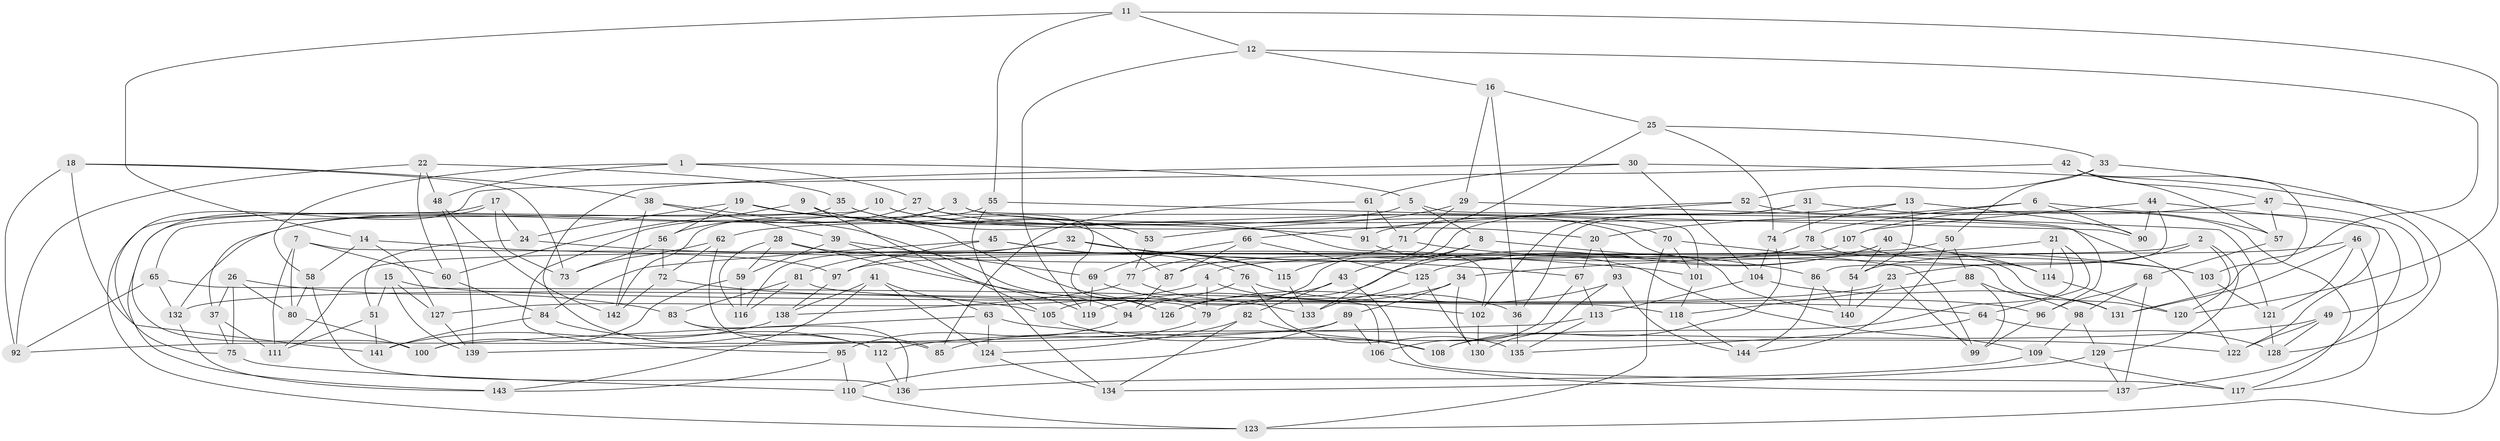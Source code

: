 // Generated by graph-tools (version 1.1) at 2025/50/03/09/25 03:50:49]
// undirected, 144 vertices, 288 edges
graph export_dot {
graph [start="1"]
  node [color=gray90,style=filled];
  1;
  2;
  3;
  4;
  5;
  6;
  7;
  8;
  9;
  10;
  11;
  12;
  13;
  14;
  15;
  16;
  17;
  18;
  19;
  20;
  21;
  22;
  23;
  24;
  25;
  26;
  27;
  28;
  29;
  30;
  31;
  32;
  33;
  34;
  35;
  36;
  37;
  38;
  39;
  40;
  41;
  42;
  43;
  44;
  45;
  46;
  47;
  48;
  49;
  50;
  51;
  52;
  53;
  54;
  55;
  56;
  57;
  58;
  59;
  60;
  61;
  62;
  63;
  64;
  65;
  66;
  67;
  68;
  69;
  70;
  71;
  72;
  73;
  74;
  75;
  76;
  77;
  78;
  79;
  80;
  81;
  82;
  83;
  84;
  85;
  86;
  87;
  88;
  89;
  90;
  91;
  92;
  93;
  94;
  95;
  96;
  97;
  98;
  99;
  100;
  101;
  102;
  103;
  104;
  105;
  106;
  107;
  108;
  109;
  110;
  111;
  112;
  113;
  114;
  115;
  116;
  117;
  118;
  119;
  120;
  121;
  122;
  123;
  124;
  125;
  126;
  127;
  128;
  129;
  130;
  131;
  132;
  133;
  134;
  135;
  136;
  137;
  138;
  139;
  140;
  141;
  142;
  143;
  144;
  1 -- 58;
  1 -- 48;
  1 -- 5;
  1 -- 27;
  2 -- 129;
  2 -- 120;
  2 -- 23;
  2 -- 4;
  3 -- 132;
  3 -- 56;
  3 -- 101;
  3 -- 122;
  4 -- 127;
  4 -- 36;
  4 -- 79;
  5 -- 62;
  5 -- 96;
  5 -- 8;
  6 -- 78;
  6 -- 90;
  6 -- 122;
  6 -- 20;
  7 -- 111;
  7 -- 131;
  7 -- 80;
  7 -- 60;
  8 -- 43;
  8 -- 86;
  8 -- 133;
  9 -- 53;
  9 -- 105;
  9 -- 87;
  9 -- 60;
  10 -- 140;
  10 -- 20;
  10 -- 37;
  10 -- 65;
  11 -- 14;
  11 -- 55;
  11 -- 12;
  11 -- 120;
  12 -- 131;
  12 -- 16;
  12 -- 119;
  13 -- 54;
  13 -- 74;
  13 -- 91;
  13 -- 90;
  14 -- 58;
  14 -- 97;
  14 -- 127;
  15 -- 64;
  15 -- 127;
  15 -- 139;
  15 -- 51;
  16 -- 25;
  16 -- 29;
  16 -- 36;
  17 -- 123;
  17 -- 100;
  17 -- 73;
  17 -- 24;
  18 -- 73;
  18 -- 141;
  18 -- 92;
  18 -- 38;
  19 -- 91;
  19 -- 24;
  19 -- 56;
  19 -- 126;
  20 -- 67;
  20 -- 93;
  21 -- 114;
  21 -- 108;
  21 -- 64;
  21 -- 34;
  22 -- 48;
  22 -- 35;
  22 -- 92;
  22 -- 60;
  23 -- 140;
  23 -- 99;
  23 -- 132;
  24 -- 101;
  24 -- 51;
  25 -- 33;
  25 -- 74;
  25 -- 115;
  26 -- 75;
  26 -- 37;
  26 -- 83;
  26 -- 80;
  27 -- 79;
  27 -- 70;
  27 -- 95;
  28 -- 94;
  28 -- 116;
  28 -- 103;
  28 -- 59;
  29 -- 71;
  29 -- 53;
  29 -- 121;
  30 -- 61;
  30 -- 104;
  30 -- 123;
  30 -- 112;
  31 -- 78;
  31 -- 57;
  31 -- 36;
  31 -- 102;
  32 -- 116;
  32 -- 115;
  32 -- 67;
  32 -- 81;
  33 -- 52;
  33 -- 50;
  33 -- 128;
  34 -- 130;
  34 -- 119;
  34 -- 89;
  35 -- 53;
  35 -- 102;
  35 -- 143;
  36 -- 135;
  37 -- 111;
  37 -- 75;
  38 -- 126;
  38 -- 142;
  38 -- 39;
  39 -- 119;
  39 -- 59;
  39 -- 69;
  40 -- 79;
  40 -- 54;
  40 -- 114;
  40 -- 125;
  41 -- 143;
  41 -- 63;
  41 -- 124;
  41 -- 138;
  42 -- 47;
  42 -- 75;
  42 -- 57;
  42 -- 103;
  43 -- 82;
  43 -- 117;
  43 -- 126;
  44 -- 90;
  44 -- 107;
  44 -- 137;
  44 -- 86;
  45 -- 76;
  45 -- 97;
  45 -- 115;
  45 -- 84;
  46 -- 54;
  46 -- 121;
  46 -- 117;
  46 -- 131;
  47 -- 49;
  47 -- 57;
  47 -- 107;
  48 -- 142;
  48 -- 139;
  49 -- 122;
  49 -- 112;
  49 -- 128;
  50 -- 97;
  50 -- 88;
  50 -- 144;
  51 -- 141;
  51 -- 111;
  52 -- 66;
  52 -- 117;
  52 -- 105;
  53 -- 77;
  54 -- 140;
  55 -- 134;
  55 -- 90;
  55 -- 142;
  56 -- 73;
  56 -- 72;
  57 -- 68;
  58 -- 80;
  58 -- 136;
  59 -- 116;
  59 -- 100;
  60 -- 84;
  61 -- 85;
  61 -- 91;
  61 -- 71;
  62 -- 85;
  62 -- 72;
  62 -- 73;
  63 -- 100;
  63 -- 122;
  63 -- 124;
  64 -- 128;
  64 -- 135;
  65 -- 132;
  65 -- 92;
  65 -- 106;
  66 -- 125;
  66 -- 69;
  66 -- 87;
  67 -- 106;
  67 -- 113;
  68 -- 96;
  68 -- 137;
  68 -- 98;
  69 -- 119;
  69 -- 102;
  70 -- 101;
  70 -- 123;
  70 -- 99;
  71 -- 103;
  71 -- 77;
  72 -- 105;
  72 -- 142;
  74 -- 104;
  74 -- 108;
  75 -- 110;
  76 -- 96;
  76 -- 135;
  76 -- 94;
  77 -- 133;
  77 -- 138;
  78 -- 120;
  78 -- 87;
  79 -- 85;
  80 -- 100;
  81 -- 116;
  81 -- 118;
  81 -- 83;
  82 -- 124;
  82 -- 108;
  82 -- 134;
  83 -- 85;
  83 -- 136;
  84 -- 141;
  84 -- 112;
  86 -- 144;
  86 -- 140;
  87 -- 94;
  88 -- 118;
  88 -- 99;
  88 -- 98;
  89 -- 110;
  89 -- 92;
  89 -- 106;
  91 -- 109;
  93 -- 144;
  93 -- 126;
  93 -- 130;
  94 -- 95;
  95 -- 110;
  95 -- 143;
  96 -- 99;
  97 -- 138;
  98 -- 109;
  98 -- 129;
  101 -- 118;
  102 -- 130;
  103 -- 121;
  104 -- 113;
  104 -- 131;
  105 -- 108;
  106 -- 137;
  107 -- 114;
  107 -- 111;
  109 -- 117;
  109 -- 136;
  110 -- 123;
  112 -- 136;
  113 -- 139;
  113 -- 135;
  114 -- 120;
  115 -- 133;
  118 -- 144;
  121 -- 128;
  124 -- 134;
  125 -- 130;
  125 -- 133;
  127 -- 139;
  129 -- 137;
  129 -- 134;
  132 -- 143;
  138 -- 141;
}
